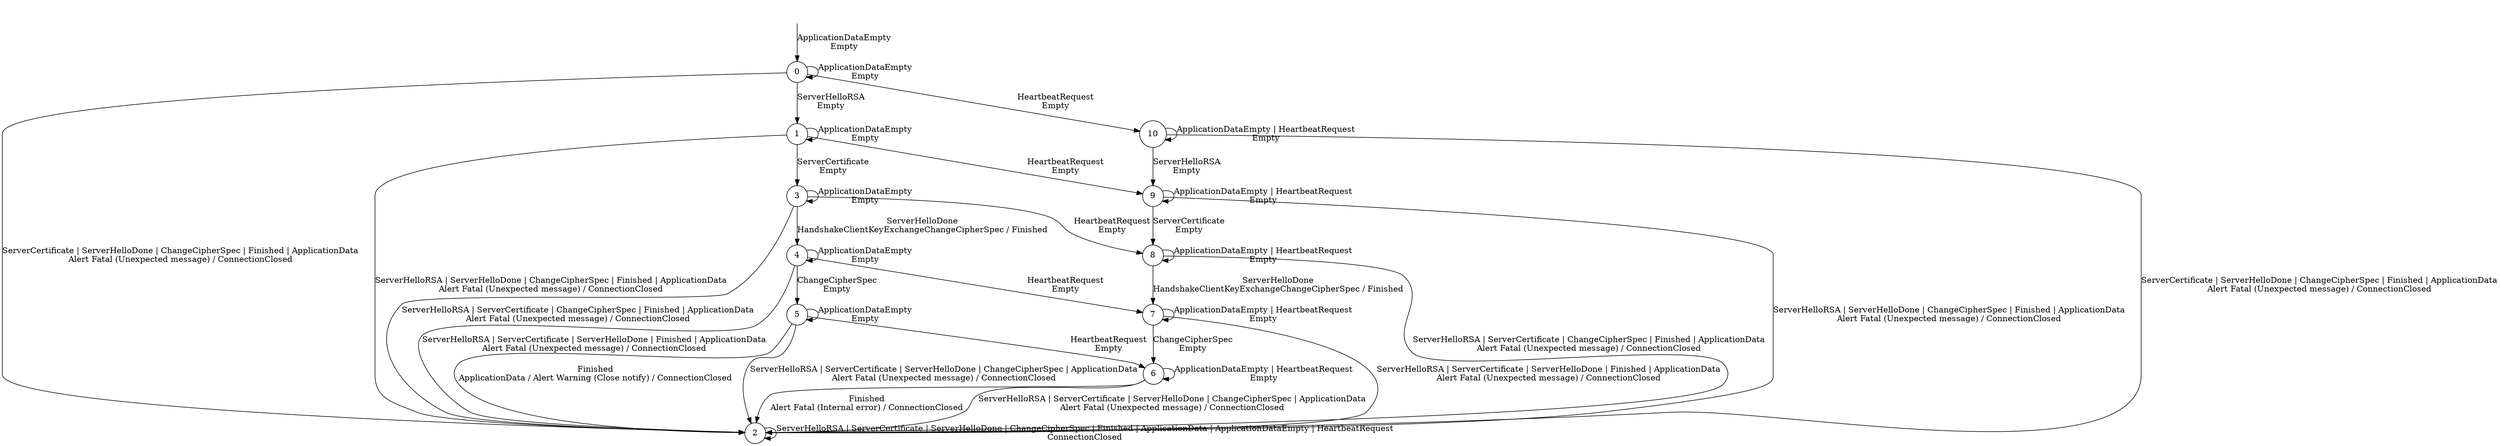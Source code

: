 digraph g {
__start0 [shape="none", label=""];
s0 [shape="circle", label="0"];
s1 [shape="circle", label="1"];
s2 [shape="circle", label="2"];
s3 [shape="circle", label="3"];
s4 [shape="circle", label="4"];
s5 [shape="circle", label="5"];
s6 [shape="circle", label="6"];
s7 [shape="circle", label="7"];
s8 [shape="circle", label="8"];
s9 [shape="circle", label="9"];
s10 [shape="circle", label="10"];
s9 -> s2  [label=<ServerHelloRSA | ServerHelloDone | ChangeCipherSpec | Finished | ApplicationData<br />Alert Fatal (Unexpected message) / ConnectionClosed>];
s9 -> s9  [label=<ApplicationDataEmpty | HeartbeatRequest<br />Empty>];
s9 -> s8  [label=<ServerCertificate<br />Empty>];
s8 -> s2  [label=<ServerHelloRSA | ServerCertificate | ChangeCipherSpec | Finished | ApplicationData<br />Alert Fatal (Unexpected message) / ConnectionClosed>];
s8 -> s8  [label=<ApplicationDataEmpty | HeartbeatRequest<br />Empty>];
s8 -> s7  [label=<ServerHelloDone<br />HandshakeClientKeyExchangeChangeCipherSpec / Finished>];
s3 -> s3  [label=<ApplicationDataEmpty<br />Empty>];
s3 -> s2  [label=<ServerHelloRSA | ServerCertificate | ChangeCipherSpec | Finished | ApplicationData<br />Alert Fatal (Unexpected message) / ConnectionClosed>];
s3 -> s8  [label=<HeartbeatRequest<br />Empty>];
s3 -> s4  [label=<ServerHelloDone<br />HandshakeClientKeyExchangeChangeCipherSpec / Finished>];
s2 -> s2  [label=<ServerHelloRSA | ServerCertificate | ServerHelloDone | ChangeCipherSpec | Finished | ApplicationData | ApplicationDataEmpty | HeartbeatRequest<br />ConnectionClosed>];
s1 -> s3  [label=<ServerCertificate<br />Empty>];
s1 -> s2  [label=<ServerHelloRSA | ServerHelloDone | ChangeCipherSpec | Finished | ApplicationData<br />Alert Fatal (Unexpected message) / ConnectionClosed>];
s1 -> s9  [label=<HeartbeatRequest<br />Empty>];
s1 -> s1  [label=<ApplicationDataEmpty<br />Empty>];
s10 -> s2  [label=<ServerCertificate | ServerHelloDone | ChangeCipherSpec | Finished | ApplicationData<br />Alert Fatal (Unexpected message) / ConnectionClosed>];
s10 -> s9  [label=<ServerHelloRSA<br />Empty>];
s10 -> s10  [label=<ApplicationDataEmpty | HeartbeatRequest<br />Empty>];
s7 -> s2  [label=<ServerHelloRSA | ServerCertificate | ServerHelloDone | Finished | ApplicationData<br />Alert Fatal (Unexpected message) / ConnectionClosed>];
s7 -> s7  [label=<ApplicationDataEmpty | HeartbeatRequest<br />Empty>];
s7 -> s6  [label=<ChangeCipherSpec<br />Empty>];
s6 -> s2  [label=<Finished<br />Alert Fatal (Internal error) / ConnectionClosed>];
s6 -> s2  [label=<ServerHelloRSA | ServerCertificate | ServerHelloDone | ChangeCipherSpec | ApplicationData<br />Alert Fatal (Unexpected message) / ConnectionClosed>];
s6 -> s6  [label=<ApplicationDataEmpty | HeartbeatRequest<br />Empty>];
s5 -> s2  [label=<Finished<br />ApplicationData / Alert Warning (Close notify) / ConnectionClosed>];
s5 -> s2  [label=<ServerHelloRSA | ServerCertificate | ServerHelloDone | ChangeCipherSpec | ApplicationData<br />Alert Fatal (Unexpected message) / ConnectionClosed>];
s5 -> s6  [label=<HeartbeatRequest<br />Empty>];
s5 -> s5  [label=<ApplicationDataEmpty<br />Empty>];
s4 -> s2  [label=<ServerHelloRSA | ServerCertificate | ServerHelloDone | Finished | ApplicationData<br />Alert Fatal (Unexpected message) / ConnectionClosed>];
s4 -> s7  [label=<HeartbeatRequest<br />Empty>];
s4 -> s5  [label=<ChangeCipherSpec<br />Empty>];
s4 -> s4  [label=<ApplicationDataEmpty<br />Empty>];
s0 -> s2  [label=<ServerCertificate | ServerHelloDone | ChangeCipherSpec | Finished | ApplicationData<br />Alert Fatal (Unexpected message) / ConnectionClosed>];
s0 -> s1  [label=<ServerHelloRSA<br />Empty>];
s0 -> s10  [label=<HeartbeatRequest<br />Empty>];
s0 -> s0  [label=<ApplicationDataEmpty<br />Empty>];
__start0 -> s0  [label=<ApplicationDataEmpty<br />Empty>];
}

